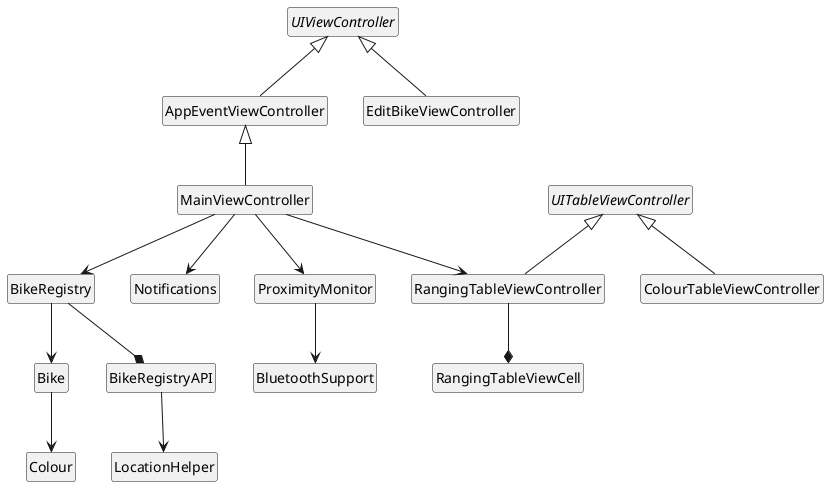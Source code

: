 @startuml

skinparam monochrome true
hide empty members
hide circle

abstract class UIViewController
abstract class UITableViewController
class AppEventViewController
class Bike
class BikeRegistry
class BikeRegistryAPI
class BluetoothSupport
class Colour
class ColourTableViewController
class EditBikeViewController
class LocationHelper
class MainViewController
class Notifications
class ProximityMonitor
class RangingTableViewCell
class RangingTableViewController

UIViewController <|-- AppEventViewController
UIViewController <|-- EditBikeViewController
AppEventViewController <|-- MainViewController

UITableViewController <|-- RangingTableViewController
UITableViewController <|-- ColourTableViewController

MainViewController --> RangingTableViewController
MainViewController --> BikeRegistry
MainViewController --> ProximityMonitor
MainViewController --> Notifications

RangingTableViewController --* RangingTableViewCell

BikeRegistry --* BikeRegistryAPI
BikeRegistry --> Bike
BikeRegistryAPI --> LocationHelper

Bike --> Colour
 
ProximityMonitor --> BluetoothSupport


@enduml
